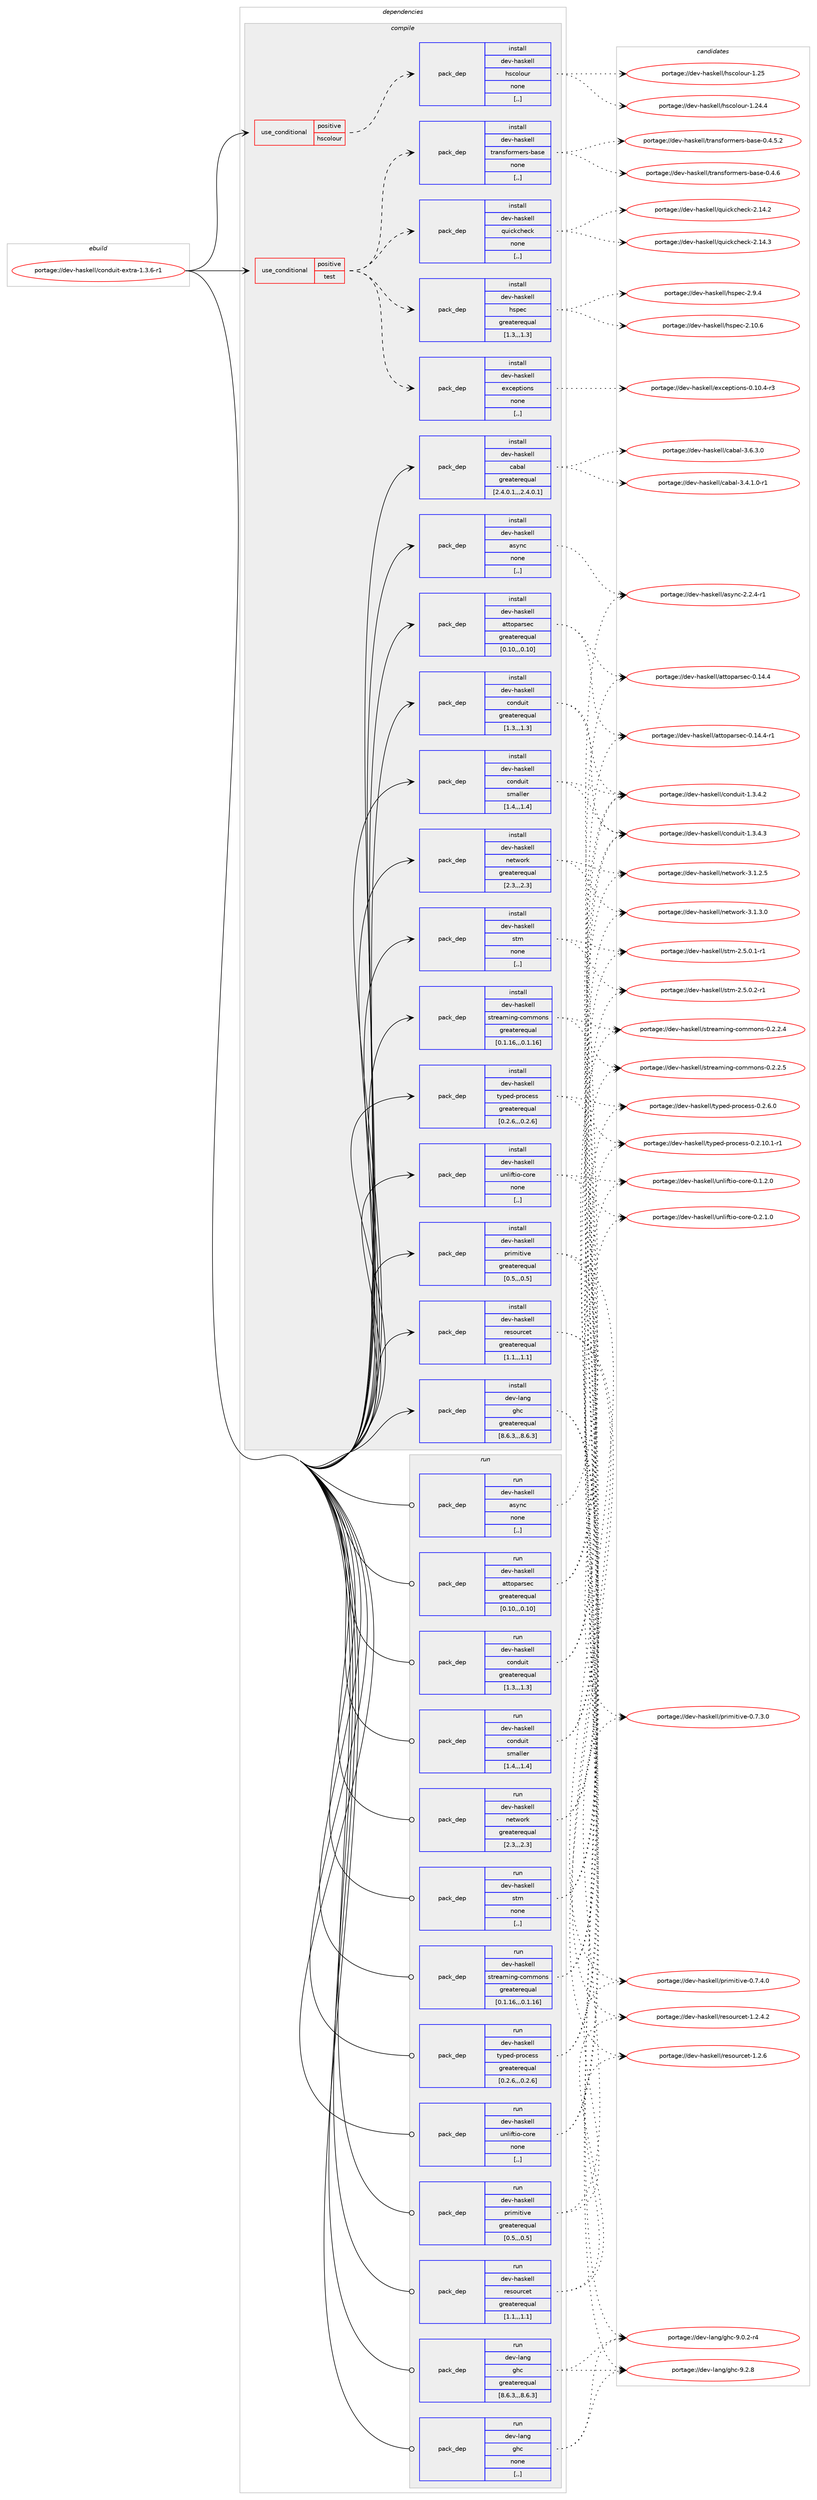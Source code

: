 digraph prolog {

# *************
# Graph options
# *************

newrank=true;
concentrate=true;
compound=true;
graph [rankdir=LR,fontname=Helvetica,fontsize=10,ranksep=1.5];#, ranksep=2.5, nodesep=0.2];
edge  [arrowhead=vee];
node  [fontname=Helvetica,fontsize=10];

# **********
# The ebuild
# **********

subgraph cluster_leftcol {
color=gray;
label=<<i>ebuild</i>>;
id [label="portage://dev-haskell/conduit-extra-1.3.6-r1", color=red, width=4, href="../dev-haskell/conduit-extra-1.3.6-r1.svg"];
}

# ****************
# The dependencies
# ****************

subgraph cluster_midcol {
color=gray;
label=<<i>dependencies</i>>;
subgraph cluster_compile {
fillcolor="#eeeeee";
style=filled;
label=<<i>compile</i>>;
subgraph cond150390 {
dependency572539 [label=<<TABLE BORDER="0" CELLBORDER="1" CELLSPACING="0" CELLPADDING="4"><TR><TD ROWSPAN="3" CELLPADDING="10">use_conditional</TD></TR><TR><TD>positive</TD></TR><TR><TD>hscolour</TD></TR></TABLE>>, shape=none, color=red];
subgraph pack417581 {
dependency572540 [label=<<TABLE BORDER="0" CELLBORDER="1" CELLSPACING="0" CELLPADDING="4" WIDTH="220"><TR><TD ROWSPAN="6" CELLPADDING="30">pack_dep</TD></TR><TR><TD WIDTH="110">install</TD></TR><TR><TD>dev-haskell</TD></TR><TR><TD>hscolour</TD></TR><TR><TD>none</TD></TR><TR><TD>[,,]</TD></TR></TABLE>>, shape=none, color=blue];
}
dependency572539:e -> dependency572540:w [weight=20,style="dashed",arrowhead="vee"];
}
id:e -> dependency572539:w [weight=20,style="solid",arrowhead="vee"];
subgraph cond150391 {
dependency572541 [label=<<TABLE BORDER="0" CELLBORDER="1" CELLSPACING="0" CELLPADDING="4"><TR><TD ROWSPAN="3" CELLPADDING="10">use_conditional</TD></TR><TR><TD>positive</TD></TR><TR><TD>test</TD></TR></TABLE>>, shape=none, color=red];
subgraph pack417582 {
dependency572542 [label=<<TABLE BORDER="0" CELLBORDER="1" CELLSPACING="0" CELLPADDING="4" WIDTH="220"><TR><TD ROWSPAN="6" CELLPADDING="30">pack_dep</TD></TR><TR><TD WIDTH="110">install</TD></TR><TR><TD>dev-haskell</TD></TR><TR><TD>exceptions</TD></TR><TR><TD>none</TD></TR><TR><TD>[,,]</TD></TR></TABLE>>, shape=none, color=blue];
}
dependency572541:e -> dependency572542:w [weight=20,style="dashed",arrowhead="vee"];
subgraph pack417583 {
dependency572543 [label=<<TABLE BORDER="0" CELLBORDER="1" CELLSPACING="0" CELLPADDING="4" WIDTH="220"><TR><TD ROWSPAN="6" CELLPADDING="30">pack_dep</TD></TR><TR><TD WIDTH="110">install</TD></TR><TR><TD>dev-haskell</TD></TR><TR><TD>hspec</TD></TR><TR><TD>greaterequal</TD></TR><TR><TD>[1.3,,,1.3]</TD></TR></TABLE>>, shape=none, color=blue];
}
dependency572541:e -> dependency572543:w [weight=20,style="dashed",arrowhead="vee"];
subgraph pack417584 {
dependency572544 [label=<<TABLE BORDER="0" CELLBORDER="1" CELLSPACING="0" CELLPADDING="4" WIDTH="220"><TR><TD ROWSPAN="6" CELLPADDING="30">pack_dep</TD></TR><TR><TD WIDTH="110">install</TD></TR><TR><TD>dev-haskell</TD></TR><TR><TD>quickcheck</TD></TR><TR><TD>none</TD></TR><TR><TD>[,,]</TD></TR></TABLE>>, shape=none, color=blue];
}
dependency572541:e -> dependency572544:w [weight=20,style="dashed",arrowhead="vee"];
subgraph pack417585 {
dependency572545 [label=<<TABLE BORDER="0" CELLBORDER="1" CELLSPACING="0" CELLPADDING="4" WIDTH="220"><TR><TD ROWSPAN="6" CELLPADDING="30">pack_dep</TD></TR><TR><TD WIDTH="110">install</TD></TR><TR><TD>dev-haskell</TD></TR><TR><TD>transformers-base</TD></TR><TR><TD>none</TD></TR><TR><TD>[,,]</TD></TR></TABLE>>, shape=none, color=blue];
}
dependency572541:e -> dependency572545:w [weight=20,style="dashed",arrowhead="vee"];
}
id:e -> dependency572541:w [weight=20,style="solid",arrowhead="vee"];
subgraph pack417586 {
dependency572546 [label=<<TABLE BORDER="0" CELLBORDER="1" CELLSPACING="0" CELLPADDING="4" WIDTH="220"><TR><TD ROWSPAN="6" CELLPADDING="30">pack_dep</TD></TR><TR><TD WIDTH="110">install</TD></TR><TR><TD>dev-haskell</TD></TR><TR><TD>async</TD></TR><TR><TD>none</TD></TR><TR><TD>[,,]</TD></TR></TABLE>>, shape=none, color=blue];
}
id:e -> dependency572546:w [weight=20,style="solid",arrowhead="vee"];
subgraph pack417587 {
dependency572547 [label=<<TABLE BORDER="0" CELLBORDER="1" CELLSPACING="0" CELLPADDING="4" WIDTH="220"><TR><TD ROWSPAN="6" CELLPADDING="30">pack_dep</TD></TR><TR><TD WIDTH="110">install</TD></TR><TR><TD>dev-haskell</TD></TR><TR><TD>attoparsec</TD></TR><TR><TD>greaterequal</TD></TR><TR><TD>[0.10,,,0.10]</TD></TR></TABLE>>, shape=none, color=blue];
}
id:e -> dependency572547:w [weight=20,style="solid",arrowhead="vee"];
subgraph pack417588 {
dependency572548 [label=<<TABLE BORDER="0" CELLBORDER="1" CELLSPACING="0" CELLPADDING="4" WIDTH="220"><TR><TD ROWSPAN="6" CELLPADDING="30">pack_dep</TD></TR><TR><TD WIDTH="110">install</TD></TR><TR><TD>dev-haskell</TD></TR><TR><TD>cabal</TD></TR><TR><TD>greaterequal</TD></TR><TR><TD>[2.4.0.1,,,2.4.0.1]</TD></TR></TABLE>>, shape=none, color=blue];
}
id:e -> dependency572548:w [weight=20,style="solid",arrowhead="vee"];
subgraph pack417589 {
dependency572549 [label=<<TABLE BORDER="0" CELLBORDER="1" CELLSPACING="0" CELLPADDING="4" WIDTH="220"><TR><TD ROWSPAN="6" CELLPADDING="30">pack_dep</TD></TR><TR><TD WIDTH="110">install</TD></TR><TR><TD>dev-haskell</TD></TR><TR><TD>conduit</TD></TR><TR><TD>greaterequal</TD></TR><TR><TD>[1.3,,,1.3]</TD></TR></TABLE>>, shape=none, color=blue];
}
id:e -> dependency572549:w [weight=20,style="solid",arrowhead="vee"];
subgraph pack417590 {
dependency572550 [label=<<TABLE BORDER="0" CELLBORDER="1" CELLSPACING="0" CELLPADDING="4" WIDTH="220"><TR><TD ROWSPAN="6" CELLPADDING="30">pack_dep</TD></TR><TR><TD WIDTH="110">install</TD></TR><TR><TD>dev-haskell</TD></TR><TR><TD>conduit</TD></TR><TR><TD>smaller</TD></TR><TR><TD>[1.4,,,1.4]</TD></TR></TABLE>>, shape=none, color=blue];
}
id:e -> dependency572550:w [weight=20,style="solid",arrowhead="vee"];
subgraph pack417591 {
dependency572551 [label=<<TABLE BORDER="0" CELLBORDER="1" CELLSPACING="0" CELLPADDING="4" WIDTH="220"><TR><TD ROWSPAN="6" CELLPADDING="30">pack_dep</TD></TR><TR><TD WIDTH="110">install</TD></TR><TR><TD>dev-haskell</TD></TR><TR><TD>network</TD></TR><TR><TD>greaterequal</TD></TR><TR><TD>[2.3,,,2.3]</TD></TR></TABLE>>, shape=none, color=blue];
}
id:e -> dependency572551:w [weight=20,style="solid",arrowhead="vee"];
subgraph pack417592 {
dependency572552 [label=<<TABLE BORDER="0" CELLBORDER="1" CELLSPACING="0" CELLPADDING="4" WIDTH="220"><TR><TD ROWSPAN="6" CELLPADDING="30">pack_dep</TD></TR><TR><TD WIDTH="110">install</TD></TR><TR><TD>dev-haskell</TD></TR><TR><TD>primitive</TD></TR><TR><TD>greaterequal</TD></TR><TR><TD>[0.5,,,0.5]</TD></TR></TABLE>>, shape=none, color=blue];
}
id:e -> dependency572552:w [weight=20,style="solid",arrowhead="vee"];
subgraph pack417593 {
dependency572553 [label=<<TABLE BORDER="0" CELLBORDER="1" CELLSPACING="0" CELLPADDING="4" WIDTH="220"><TR><TD ROWSPAN="6" CELLPADDING="30">pack_dep</TD></TR><TR><TD WIDTH="110">install</TD></TR><TR><TD>dev-haskell</TD></TR><TR><TD>resourcet</TD></TR><TR><TD>greaterequal</TD></TR><TR><TD>[1.1,,,1.1]</TD></TR></TABLE>>, shape=none, color=blue];
}
id:e -> dependency572553:w [weight=20,style="solid",arrowhead="vee"];
subgraph pack417594 {
dependency572554 [label=<<TABLE BORDER="0" CELLBORDER="1" CELLSPACING="0" CELLPADDING="4" WIDTH="220"><TR><TD ROWSPAN="6" CELLPADDING="30">pack_dep</TD></TR><TR><TD WIDTH="110">install</TD></TR><TR><TD>dev-haskell</TD></TR><TR><TD>stm</TD></TR><TR><TD>none</TD></TR><TR><TD>[,,]</TD></TR></TABLE>>, shape=none, color=blue];
}
id:e -> dependency572554:w [weight=20,style="solid",arrowhead="vee"];
subgraph pack417595 {
dependency572555 [label=<<TABLE BORDER="0" CELLBORDER="1" CELLSPACING="0" CELLPADDING="4" WIDTH="220"><TR><TD ROWSPAN="6" CELLPADDING="30">pack_dep</TD></TR><TR><TD WIDTH="110">install</TD></TR><TR><TD>dev-haskell</TD></TR><TR><TD>streaming-commons</TD></TR><TR><TD>greaterequal</TD></TR><TR><TD>[0.1.16,,,0.1.16]</TD></TR></TABLE>>, shape=none, color=blue];
}
id:e -> dependency572555:w [weight=20,style="solid",arrowhead="vee"];
subgraph pack417596 {
dependency572556 [label=<<TABLE BORDER="0" CELLBORDER="1" CELLSPACING="0" CELLPADDING="4" WIDTH="220"><TR><TD ROWSPAN="6" CELLPADDING="30">pack_dep</TD></TR><TR><TD WIDTH="110">install</TD></TR><TR><TD>dev-haskell</TD></TR><TR><TD>typed-process</TD></TR><TR><TD>greaterequal</TD></TR><TR><TD>[0.2.6,,,0.2.6]</TD></TR></TABLE>>, shape=none, color=blue];
}
id:e -> dependency572556:w [weight=20,style="solid",arrowhead="vee"];
subgraph pack417597 {
dependency572557 [label=<<TABLE BORDER="0" CELLBORDER="1" CELLSPACING="0" CELLPADDING="4" WIDTH="220"><TR><TD ROWSPAN="6" CELLPADDING="30">pack_dep</TD></TR><TR><TD WIDTH="110">install</TD></TR><TR><TD>dev-haskell</TD></TR><TR><TD>unliftio-core</TD></TR><TR><TD>none</TD></TR><TR><TD>[,,]</TD></TR></TABLE>>, shape=none, color=blue];
}
id:e -> dependency572557:w [weight=20,style="solid",arrowhead="vee"];
subgraph pack417598 {
dependency572558 [label=<<TABLE BORDER="0" CELLBORDER="1" CELLSPACING="0" CELLPADDING="4" WIDTH="220"><TR><TD ROWSPAN="6" CELLPADDING="30">pack_dep</TD></TR><TR><TD WIDTH="110">install</TD></TR><TR><TD>dev-lang</TD></TR><TR><TD>ghc</TD></TR><TR><TD>greaterequal</TD></TR><TR><TD>[8.6.3,,,8.6.3]</TD></TR></TABLE>>, shape=none, color=blue];
}
id:e -> dependency572558:w [weight=20,style="solid",arrowhead="vee"];
}
subgraph cluster_compileandrun {
fillcolor="#eeeeee";
style=filled;
label=<<i>compile and run</i>>;
}
subgraph cluster_run {
fillcolor="#eeeeee";
style=filled;
label=<<i>run</i>>;
subgraph pack417599 {
dependency572559 [label=<<TABLE BORDER="0" CELLBORDER="1" CELLSPACING="0" CELLPADDING="4" WIDTH="220"><TR><TD ROWSPAN="6" CELLPADDING="30">pack_dep</TD></TR><TR><TD WIDTH="110">run</TD></TR><TR><TD>dev-haskell</TD></TR><TR><TD>async</TD></TR><TR><TD>none</TD></TR><TR><TD>[,,]</TD></TR></TABLE>>, shape=none, color=blue];
}
id:e -> dependency572559:w [weight=20,style="solid",arrowhead="odot"];
subgraph pack417600 {
dependency572560 [label=<<TABLE BORDER="0" CELLBORDER="1" CELLSPACING="0" CELLPADDING="4" WIDTH="220"><TR><TD ROWSPAN="6" CELLPADDING="30">pack_dep</TD></TR><TR><TD WIDTH="110">run</TD></TR><TR><TD>dev-haskell</TD></TR><TR><TD>attoparsec</TD></TR><TR><TD>greaterequal</TD></TR><TR><TD>[0.10,,,0.10]</TD></TR></TABLE>>, shape=none, color=blue];
}
id:e -> dependency572560:w [weight=20,style="solid",arrowhead="odot"];
subgraph pack417601 {
dependency572561 [label=<<TABLE BORDER="0" CELLBORDER="1" CELLSPACING="0" CELLPADDING="4" WIDTH="220"><TR><TD ROWSPAN="6" CELLPADDING="30">pack_dep</TD></TR><TR><TD WIDTH="110">run</TD></TR><TR><TD>dev-haskell</TD></TR><TR><TD>conduit</TD></TR><TR><TD>greaterequal</TD></TR><TR><TD>[1.3,,,1.3]</TD></TR></TABLE>>, shape=none, color=blue];
}
id:e -> dependency572561:w [weight=20,style="solid",arrowhead="odot"];
subgraph pack417602 {
dependency572562 [label=<<TABLE BORDER="0" CELLBORDER="1" CELLSPACING="0" CELLPADDING="4" WIDTH="220"><TR><TD ROWSPAN="6" CELLPADDING="30">pack_dep</TD></TR><TR><TD WIDTH="110">run</TD></TR><TR><TD>dev-haskell</TD></TR><TR><TD>conduit</TD></TR><TR><TD>smaller</TD></TR><TR><TD>[1.4,,,1.4]</TD></TR></TABLE>>, shape=none, color=blue];
}
id:e -> dependency572562:w [weight=20,style="solid",arrowhead="odot"];
subgraph pack417603 {
dependency572563 [label=<<TABLE BORDER="0" CELLBORDER="1" CELLSPACING="0" CELLPADDING="4" WIDTH="220"><TR><TD ROWSPAN="6" CELLPADDING="30">pack_dep</TD></TR><TR><TD WIDTH="110">run</TD></TR><TR><TD>dev-haskell</TD></TR><TR><TD>network</TD></TR><TR><TD>greaterequal</TD></TR><TR><TD>[2.3,,,2.3]</TD></TR></TABLE>>, shape=none, color=blue];
}
id:e -> dependency572563:w [weight=20,style="solid",arrowhead="odot"];
subgraph pack417604 {
dependency572564 [label=<<TABLE BORDER="0" CELLBORDER="1" CELLSPACING="0" CELLPADDING="4" WIDTH="220"><TR><TD ROWSPAN="6" CELLPADDING="30">pack_dep</TD></TR><TR><TD WIDTH="110">run</TD></TR><TR><TD>dev-haskell</TD></TR><TR><TD>primitive</TD></TR><TR><TD>greaterequal</TD></TR><TR><TD>[0.5,,,0.5]</TD></TR></TABLE>>, shape=none, color=blue];
}
id:e -> dependency572564:w [weight=20,style="solid",arrowhead="odot"];
subgraph pack417605 {
dependency572565 [label=<<TABLE BORDER="0" CELLBORDER="1" CELLSPACING="0" CELLPADDING="4" WIDTH="220"><TR><TD ROWSPAN="6" CELLPADDING="30">pack_dep</TD></TR><TR><TD WIDTH="110">run</TD></TR><TR><TD>dev-haskell</TD></TR><TR><TD>resourcet</TD></TR><TR><TD>greaterequal</TD></TR><TR><TD>[1.1,,,1.1]</TD></TR></TABLE>>, shape=none, color=blue];
}
id:e -> dependency572565:w [weight=20,style="solid",arrowhead="odot"];
subgraph pack417606 {
dependency572566 [label=<<TABLE BORDER="0" CELLBORDER="1" CELLSPACING="0" CELLPADDING="4" WIDTH="220"><TR><TD ROWSPAN="6" CELLPADDING="30">pack_dep</TD></TR><TR><TD WIDTH="110">run</TD></TR><TR><TD>dev-haskell</TD></TR><TR><TD>stm</TD></TR><TR><TD>none</TD></TR><TR><TD>[,,]</TD></TR></TABLE>>, shape=none, color=blue];
}
id:e -> dependency572566:w [weight=20,style="solid",arrowhead="odot"];
subgraph pack417607 {
dependency572567 [label=<<TABLE BORDER="0" CELLBORDER="1" CELLSPACING="0" CELLPADDING="4" WIDTH="220"><TR><TD ROWSPAN="6" CELLPADDING="30">pack_dep</TD></TR><TR><TD WIDTH="110">run</TD></TR><TR><TD>dev-haskell</TD></TR><TR><TD>streaming-commons</TD></TR><TR><TD>greaterequal</TD></TR><TR><TD>[0.1.16,,,0.1.16]</TD></TR></TABLE>>, shape=none, color=blue];
}
id:e -> dependency572567:w [weight=20,style="solid",arrowhead="odot"];
subgraph pack417608 {
dependency572568 [label=<<TABLE BORDER="0" CELLBORDER="1" CELLSPACING="0" CELLPADDING="4" WIDTH="220"><TR><TD ROWSPAN="6" CELLPADDING="30">pack_dep</TD></TR><TR><TD WIDTH="110">run</TD></TR><TR><TD>dev-haskell</TD></TR><TR><TD>typed-process</TD></TR><TR><TD>greaterequal</TD></TR><TR><TD>[0.2.6,,,0.2.6]</TD></TR></TABLE>>, shape=none, color=blue];
}
id:e -> dependency572568:w [weight=20,style="solid",arrowhead="odot"];
subgraph pack417609 {
dependency572569 [label=<<TABLE BORDER="0" CELLBORDER="1" CELLSPACING="0" CELLPADDING="4" WIDTH="220"><TR><TD ROWSPAN="6" CELLPADDING="30">pack_dep</TD></TR><TR><TD WIDTH="110">run</TD></TR><TR><TD>dev-haskell</TD></TR><TR><TD>unliftio-core</TD></TR><TR><TD>none</TD></TR><TR><TD>[,,]</TD></TR></TABLE>>, shape=none, color=blue];
}
id:e -> dependency572569:w [weight=20,style="solid",arrowhead="odot"];
subgraph pack417610 {
dependency572570 [label=<<TABLE BORDER="0" CELLBORDER="1" CELLSPACING="0" CELLPADDING="4" WIDTH="220"><TR><TD ROWSPAN="6" CELLPADDING="30">pack_dep</TD></TR><TR><TD WIDTH="110">run</TD></TR><TR><TD>dev-lang</TD></TR><TR><TD>ghc</TD></TR><TR><TD>greaterequal</TD></TR><TR><TD>[8.6.3,,,8.6.3]</TD></TR></TABLE>>, shape=none, color=blue];
}
id:e -> dependency572570:w [weight=20,style="solid",arrowhead="odot"];
subgraph pack417611 {
dependency572571 [label=<<TABLE BORDER="0" CELLBORDER="1" CELLSPACING="0" CELLPADDING="4" WIDTH="220"><TR><TD ROWSPAN="6" CELLPADDING="30">pack_dep</TD></TR><TR><TD WIDTH="110">run</TD></TR><TR><TD>dev-lang</TD></TR><TR><TD>ghc</TD></TR><TR><TD>none</TD></TR><TR><TD>[,,]</TD></TR></TABLE>>, shape=none, color=blue];
}
id:e -> dependency572571:w [weight=20,style="solid",arrowhead="odot"];
}
}

# **************
# The candidates
# **************

subgraph cluster_choices {
rank=same;
color=gray;
label=<<i>candidates</i>>;

subgraph choice417581 {
color=black;
nodesep=1;
choice100101118451049711510710110810847104115991111081111171144549465053 [label="portage://dev-haskell/hscolour-1.25", color=red, width=4,href="../dev-haskell/hscolour-1.25.svg"];
choice1001011184510497115107101108108471041159911110811111711445494650524652 [label="portage://dev-haskell/hscolour-1.24.4", color=red, width=4,href="../dev-haskell/hscolour-1.24.4.svg"];
dependency572540:e -> choice100101118451049711510710110810847104115991111081111171144549465053:w [style=dotted,weight="100"];
dependency572540:e -> choice1001011184510497115107101108108471041159911110811111711445494650524652:w [style=dotted,weight="100"];
}
subgraph choice417582 {
color=black;
nodesep=1;
choice10010111845104971151071011081084710112099101112116105111110115454846494846524511451 [label="portage://dev-haskell/exceptions-0.10.4-r3", color=red, width=4,href="../dev-haskell/exceptions-0.10.4-r3.svg"];
dependency572542:e -> choice10010111845104971151071011081084710112099101112116105111110115454846494846524511451:w [style=dotted,weight="100"];
}
subgraph choice417583 {
color=black;
nodesep=1;
choice1001011184510497115107101108108471041151121019945504649484654 [label="portage://dev-haskell/hspec-2.10.6", color=red, width=4,href="../dev-haskell/hspec-2.10.6.svg"];
choice10010111845104971151071011081084710411511210199455046574652 [label="portage://dev-haskell/hspec-2.9.4", color=red, width=4,href="../dev-haskell/hspec-2.9.4.svg"];
dependency572543:e -> choice1001011184510497115107101108108471041151121019945504649484654:w [style=dotted,weight="100"];
dependency572543:e -> choice10010111845104971151071011081084710411511210199455046574652:w [style=dotted,weight="100"];
}
subgraph choice417584 {
color=black;
nodesep=1;
choice10010111845104971151071011081084711311710599107991041019910745504649524651 [label="portage://dev-haskell/quickcheck-2.14.3", color=red, width=4,href="../dev-haskell/quickcheck-2.14.3.svg"];
choice10010111845104971151071011081084711311710599107991041019910745504649524650 [label="portage://dev-haskell/quickcheck-2.14.2", color=red, width=4,href="../dev-haskell/quickcheck-2.14.2.svg"];
dependency572544:e -> choice10010111845104971151071011081084711311710599107991041019910745504649524651:w [style=dotted,weight="100"];
dependency572544:e -> choice10010111845104971151071011081084711311710599107991041019910745504649524650:w [style=dotted,weight="100"];
}
subgraph choice417585 {
color=black;
nodesep=1;
choice10010111845104971151071011081084711611497110115102111114109101114115459897115101454846524654 [label="portage://dev-haskell/transformers-base-0.4.6", color=red, width=4,href="../dev-haskell/transformers-base-0.4.6.svg"];
choice100101118451049711510710110810847116114971101151021111141091011141154598971151014548465246534650 [label="portage://dev-haskell/transformers-base-0.4.5.2", color=red, width=4,href="../dev-haskell/transformers-base-0.4.5.2.svg"];
dependency572545:e -> choice10010111845104971151071011081084711611497110115102111114109101114115459897115101454846524654:w [style=dotted,weight="100"];
dependency572545:e -> choice100101118451049711510710110810847116114971101151021111141091011141154598971151014548465246534650:w [style=dotted,weight="100"];
}
subgraph choice417586 {
color=black;
nodesep=1;
choice10010111845104971151071011081084797115121110994550465046524511449 [label="portage://dev-haskell/async-2.2.4-r1", color=red, width=4,href="../dev-haskell/async-2.2.4-r1.svg"];
dependency572546:e -> choice10010111845104971151071011081084797115121110994550465046524511449:w [style=dotted,weight="100"];
}
subgraph choice417587 {
color=black;
nodesep=1;
choice100101118451049711510710110810847971161161111129711411510199454846495246524511449 [label="portage://dev-haskell/attoparsec-0.14.4-r1", color=red, width=4,href="../dev-haskell/attoparsec-0.14.4-r1.svg"];
choice10010111845104971151071011081084797116116111112971141151019945484649524652 [label="portage://dev-haskell/attoparsec-0.14.4", color=red, width=4,href="../dev-haskell/attoparsec-0.14.4.svg"];
dependency572547:e -> choice100101118451049711510710110810847971161161111129711411510199454846495246524511449:w [style=dotted,weight="100"];
dependency572547:e -> choice10010111845104971151071011081084797116116111112971141151019945484649524652:w [style=dotted,weight="100"];
}
subgraph choice417588 {
color=black;
nodesep=1;
choice100101118451049711510710110810847999798971084551465446514648 [label="portage://dev-haskell/cabal-3.6.3.0", color=red, width=4,href="../dev-haskell/cabal-3.6.3.0.svg"];
choice1001011184510497115107101108108479997989710845514652464946484511449 [label="portage://dev-haskell/cabal-3.4.1.0-r1", color=red, width=4,href="../dev-haskell/cabal-3.4.1.0-r1.svg"];
dependency572548:e -> choice100101118451049711510710110810847999798971084551465446514648:w [style=dotted,weight="100"];
dependency572548:e -> choice1001011184510497115107101108108479997989710845514652464946484511449:w [style=dotted,weight="100"];
}
subgraph choice417589 {
color=black;
nodesep=1;
choice100101118451049711510710110810847991111101001171051164549465146524651 [label="portage://dev-haskell/conduit-1.3.4.3", color=red, width=4,href="../dev-haskell/conduit-1.3.4.3.svg"];
choice100101118451049711510710110810847991111101001171051164549465146524650 [label="portage://dev-haskell/conduit-1.3.4.2", color=red, width=4,href="../dev-haskell/conduit-1.3.4.2.svg"];
dependency572549:e -> choice100101118451049711510710110810847991111101001171051164549465146524651:w [style=dotted,weight="100"];
dependency572549:e -> choice100101118451049711510710110810847991111101001171051164549465146524650:w [style=dotted,weight="100"];
}
subgraph choice417590 {
color=black;
nodesep=1;
choice100101118451049711510710110810847991111101001171051164549465146524651 [label="portage://dev-haskell/conduit-1.3.4.3", color=red, width=4,href="../dev-haskell/conduit-1.3.4.3.svg"];
choice100101118451049711510710110810847991111101001171051164549465146524650 [label="portage://dev-haskell/conduit-1.3.4.2", color=red, width=4,href="../dev-haskell/conduit-1.3.4.2.svg"];
dependency572550:e -> choice100101118451049711510710110810847991111101001171051164549465146524651:w [style=dotted,weight="100"];
dependency572550:e -> choice100101118451049711510710110810847991111101001171051164549465146524650:w [style=dotted,weight="100"];
}
subgraph choice417591 {
color=black;
nodesep=1;
choice1001011184510497115107101108108471101011161191111141074551464946514648 [label="portage://dev-haskell/network-3.1.3.0", color=red, width=4,href="../dev-haskell/network-3.1.3.0.svg"];
choice1001011184510497115107101108108471101011161191111141074551464946504653 [label="portage://dev-haskell/network-3.1.2.5", color=red, width=4,href="../dev-haskell/network-3.1.2.5.svg"];
dependency572551:e -> choice1001011184510497115107101108108471101011161191111141074551464946514648:w [style=dotted,weight="100"];
dependency572551:e -> choice1001011184510497115107101108108471101011161191111141074551464946504653:w [style=dotted,weight="100"];
}
subgraph choice417592 {
color=black;
nodesep=1;
choice1001011184510497115107101108108471121141051091051161051181014548465546524648 [label="portage://dev-haskell/primitive-0.7.4.0", color=red, width=4,href="../dev-haskell/primitive-0.7.4.0.svg"];
choice1001011184510497115107101108108471121141051091051161051181014548465546514648 [label="portage://dev-haskell/primitive-0.7.3.0", color=red, width=4,href="../dev-haskell/primitive-0.7.3.0.svg"];
dependency572552:e -> choice1001011184510497115107101108108471121141051091051161051181014548465546524648:w [style=dotted,weight="100"];
dependency572552:e -> choice1001011184510497115107101108108471121141051091051161051181014548465546514648:w [style=dotted,weight="100"];
}
subgraph choice417593 {
color=black;
nodesep=1;
choice10010111845104971151071011081084711410111511111711499101116454946504654 [label="portage://dev-haskell/resourcet-1.2.6", color=red, width=4,href="../dev-haskell/resourcet-1.2.6.svg"];
choice100101118451049711510710110810847114101115111117114991011164549465046524650 [label="portage://dev-haskell/resourcet-1.2.4.2", color=red, width=4,href="../dev-haskell/resourcet-1.2.4.2.svg"];
dependency572553:e -> choice10010111845104971151071011081084711410111511111711499101116454946504654:w [style=dotted,weight="100"];
dependency572553:e -> choice100101118451049711510710110810847114101115111117114991011164549465046524650:w [style=dotted,weight="100"];
}
subgraph choice417594 {
color=black;
nodesep=1;
choice10010111845104971151071011081084711511610945504653464846504511449 [label="portage://dev-haskell/stm-2.5.0.2-r1", color=red, width=4,href="../dev-haskell/stm-2.5.0.2-r1.svg"];
choice10010111845104971151071011081084711511610945504653464846494511449 [label="portage://dev-haskell/stm-2.5.0.1-r1", color=red, width=4,href="../dev-haskell/stm-2.5.0.1-r1.svg"];
dependency572554:e -> choice10010111845104971151071011081084711511610945504653464846504511449:w [style=dotted,weight="100"];
dependency572554:e -> choice10010111845104971151071011081084711511610945504653464846494511449:w [style=dotted,weight="100"];
}
subgraph choice417595 {
color=black;
nodesep=1;
choice1001011184510497115107101108108471151161141019710910511010345991111091091111101154548465046504653 [label="portage://dev-haskell/streaming-commons-0.2.2.5", color=red, width=4,href="../dev-haskell/streaming-commons-0.2.2.5.svg"];
choice1001011184510497115107101108108471151161141019710910511010345991111091091111101154548465046504652 [label="portage://dev-haskell/streaming-commons-0.2.2.4", color=red, width=4,href="../dev-haskell/streaming-commons-0.2.2.4.svg"];
dependency572555:e -> choice1001011184510497115107101108108471151161141019710910511010345991111091091111101154548465046504653:w [style=dotted,weight="100"];
dependency572555:e -> choice1001011184510497115107101108108471151161141019710910511010345991111091091111101154548465046504652:w [style=dotted,weight="100"];
}
subgraph choice417596 {
color=black;
nodesep=1;
choice10010111845104971151071011081084711612111210110045112114111991011151154548465046494846494511449 [label="portage://dev-haskell/typed-process-0.2.10.1-r1", color=red, width=4,href="../dev-haskell/typed-process-0.2.10.1-r1.svg"];
choice10010111845104971151071011081084711612111210110045112114111991011151154548465046544648 [label="portage://dev-haskell/typed-process-0.2.6.0", color=red, width=4,href="../dev-haskell/typed-process-0.2.6.0.svg"];
dependency572556:e -> choice10010111845104971151071011081084711612111210110045112114111991011151154548465046494846494511449:w [style=dotted,weight="100"];
dependency572556:e -> choice10010111845104971151071011081084711612111210110045112114111991011151154548465046544648:w [style=dotted,weight="100"];
}
subgraph choice417597 {
color=black;
nodesep=1;
choice10010111845104971151071011081084711711010810510211610511145991111141014548465046494648 [label="portage://dev-haskell/unliftio-core-0.2.1.0", color=red, width=4,href="../dev-haskell/unliftio-core-0.2.1.0.svg"];
choice10010111845104971151071011081084711711010810510211610511145991111141014548464946504648 [label="portage://dev-haskell/unliftio-core-0.1.2.0", color=red, width=4,href="../dev-haskell/unliftio-core-0.1.2.0.svg"];
dependency572557:e -> choice10010111845104971151071011081084711711010810510211610511145991111141014548465046494648:w [style=dotted,weight="100"];
dependency572557:e -> choice10010111845104971151071011081084711711010810510211610511145991111141014548464946504648:w [style=dotted,weight="100"];
}
subgraph choice417598 {
color=black;
nodesep=1;
choice10010111845108971101034710310499455746504656 [label="portage://dev-lang/ghc-9.2.8", color=red, width=4,href="../dev-lang/ghc-9.2.8.svg"];
choice100101118451089711010347103104994557464846504511452 [label="portage://dev-lang/ghc-9.0.2-r4", color=red, width=4,href="../dev-lang/ghc-9.0.2-r4.svg"];
dependency572558:e -> choice10010111845108971101034710310499455746504656:w [style=dotted,weight="100"];
dependency572558:e -> choice100101118451089711010347103104994557464846504511452:w [style=dotted,weight="100"];
}
subgraph choice417599 {
color=black;
nodesep=1;
choice10010111845104971151071011081084797115121110994550465046524511449 [label="portage://dev-haskell/async-2.2.4-r1", color=red, width=4,href="../dev-haskell/async-2.2.4-r1.svg"];
dependency572559:e -> choice10010111845104971151071011081084797115121110994550465046524511449:w [style=dotted,weight="100"];
}
subgraph choice417600 {
color=black;
nodesep=1;
choice100101118451049711510710110810847971161161111129711411510199454846495246524511449 [label="portage://dev-haskell/attoparsec-0.14.4-r1", color=red, width=4,href="../dev-haskell/attoparsec-0.14.4-r1.svg"];
choice10010111845104971151071011081084797116116111112971141151019945484649524652 [label="portage://dev-haskell/attoparsec-0.14.4", color=red, width=4,href="../dev-haskell/attoparsec-0.14.4.svg"];
dependency572560:e -> choice100101118451049711510710110810847971161161111129711411510199454846495246524511449:w [style=dotted,weight="100"];
dependency572560:e -> choice10010111845104971151071011081084797116116111112971141151019945484649524652:w [style=dotted,weight="100"];
}
subgraph choice417601 {
color=black;
nodesep=1;
choice100101118451049711510710110810847991111101001171051164549465146524651 [label="portage://dev-haskell/conduit-1.3.4.3", color=red, width=4,href="../dev-haskell/conduit-1.3.4.3.svg"];
choice100101118451049711510710110810847991111101001171051164549465146524650 [label="portage://dev-haskell/conduit-1.3.4.2", color=red, width=4,href="../dev-haskell/conduit-1.3.4.2.svg"];
dependency572561:e -> choice100101118451049711510710110810847991111101001171051164549465146524651:w [style=dotted,weight="100"];
dependency572561:e -> choice100101118451049711510710110810847991111101001171051164549465146524650:w [style=dotted,weight="100"];
}
subgraph choice417602 {
color=black;
nodesep=1;
choice100101118451049711510710110810847991111101001171051164549465146524651 [label="portage://dev-haskell/conduit-1.3.4.3", color=red, width=4,href="../dev-haskell/conduit-1.3.4.3.svg"];
choice100101118451049711510710110810847991111101001171051164549465146524650 [label="portage://dev-haskell/conduit-1.3.4.2", color=red, width=4,href="../dev-haskell/conduit-1.3.4.2.svg"];
dependency572562:e -> choice100101118451049711510710110810847991111101001171051164549465146524651:w [style=dotted,weight="100"];
dependency572562:e -> choice100101118451049711510710110810847991111101001171051164549465146524650:w [style=dotted,weight="100"];
}
subgraph choice417603 {
color=black;
nodesep=1;
choice1001011184510497115107101108108471101011161191111141074551464946514648 [label="portage://dev-haskell/network-3.1.3.0", color=red, width=4,href="../dev-haskell/network-3.1.3.0.svg"];
choice1001011184510497115107101108108471101011161191111141074551464946504653 [label="portage://dev-haskell/network-3.1.2.5", color=red, width=4,href="../dev-haskell/network-3.1.2.5.svg"];
dependency572563:e -> choice1001011184510497115107101108108471101011161191111141074551464946514648:w [style=dotted,weight="100"];
dependency572563:e -> choice1001011184510497115107101108108471101011161191111141074551464946504653:w [style=dotted,weight="100"];
}
subgraph choice417604 {
color=black;
nodesep=1;
choice1001011184510497115107101108108471121141051091051161051181014548465546524648 [label="portage://dev-haskell/primitive-0.7.4.0", color=red, width=4,href="../dev-haskell/primitive-0.7.4.0.svg"];
choice1001011184510497115107101108108471121141051091051161051181014548465546514648 [label="portage://dev-haskell/primitive-0.7.3.0", color=red, width=4,href="../dev-haskell/primitive-0.7.3.0.svg"];
dependency572564:e -> choice1001011184510497115107101108108471121141051091051161051181014548465546524648:w [style=dotted,weight="100"];
dependency572564:e -> choice1001011184510497115107101108108471121141051091051161051181014548465546514648:w [style=dotted,weight="100"];
}
subgraph choice417605 {
color=black;
nodesep=1;
choice10010111845104971151071011081084711410111511111711499101116454946504654 [label="portage://dev-haskell/resourcet-1.2.6", color=red, width=4,href="../dev-haskell/resourcet-1.2.6.svg"];
choice100101118451049711510710110810847114101115111117114991011164549465046524650 [label="portage://dev-haskell/resourcet-1.2.4.2", color=red, width=4,href="../dev-haskell/resourcet-1.2.4.2.svg"];
dependency572565:e -> choice10010111845104971151071011081084711410111511111711499101116454946504654:w [style=dotted,weight="100"];
dependency572565:e -> choice100101118451049711510710110810847114101115111117114991011164549465046524650:w [style=dotted,weight="100"];
}
subgraph choice417606 {
color=black;
nodesep=1;
choice10010111845104971151071011081084711511610945504653464846504511449 [label="portage://dev-haskell/stm-2.5.0.2-r1", color=red, width=4,href="../dev-haskell/stm-2.5.0.2-r1.svg"];
choice10010111845104971151071011081084711511610945504653464846494511449 [label="portage://dev-haskell/stm-2.5.0.1-r1", color=red, width=4,href="../dev-haskell/stm-2.5.0.1-r1.svg"];
dependency572566:e -> choice10010111845104971151071011081084711511610945504653464846504511449:w [style=dotted,weight="100"];
dependency572566:e -> choice10010111845104971151071011081084711511610945504653464846494511449:w [style=dotted,weight="100"];
}
subgraph choice417607 {
color=black;
nodesep=1;
choice1001011184510497115107101108108471151161141019710910511010345991111091091111101154548465046504653 [label="portage://dev-haskell/streaming-commons-0.2.2.5", color=red, width=4,href="../dev-haskell/streaming-commons-0.2.2.5.svg"];
choice1001011184510497115107101108108471151161141019710910511010345991111091091111101154548465046504652 [label="portage://dev-haskell/streaming-commons-0.2.2.4", color=red, width=4,href="../dev-haskell/streaming-commons-0.2.2.4.svg"];
dependency572567:e -> choice1001011184510497115107101108108471151161141019710910511010345991111091091111101154548465046504653:w [style=dotted,weight="100"];
dependency572567:e -> choice1001011184510497115107101108108471151161141019710910511010345991111091091111101154548465046504652:w [style=dotted,weight="100"];
}
subgraph choice417608 {
color=black;
nodesep=1;
choice10010111845104971151071011081084711612111210110045112114111991011151154548465046494846494511449 [label="portage://dev-haskell/typed-process-0.2.10.1-r1", color=red, width=4,href="../dev-haskell/typed-process-0.2.10.1-r1.svg"];
choice10010111845104971151071011081084711612111210110045112114111991011151154548465046544648 [label="portage://dev-haskell/typed-process-0.2.6.0", color=red, width=4,href="../dev-haskell/typed-process-0.2.6.0.svg"];
dependency572568:e -> choice10010111845104971151071011081084711612111210110045112114111991011151154548465046494846494511449:w [style=dotted,weight="100"];
dependency572568:e -> choice10010111845104971151071011081084711612111210110045112114111991011151154548465046544648:w [style=dotted,weight="100"];
}
subgraph choice417609 {
color=black;
nodesep=1;
choice10010111845104971151071011081084711711010810510211610511145991111141014548465046494648 [label="portage://dev-haskell/unliftio-core-0.2.1.0", color=red, width=4,href="../dev-haskell/unliftio-core-0.2.1.0.svg"];
choice10010111845104971151071011081084711711010810510211610511145991111141014548464946504648 [label="portage://dev-haskell/unliftio-core-0.1.2.0", color=red, width=4,href="../dev-haskell/unliftio-core-0.1.2.0.svg"];
dependency572569:e -> choice10010111845104971151071011081084711711010810510211610511145991111141014548465046494648:w [style=dotted,weight="100"];
dependency572569:e -> choice10010111845104971151071011081084711711010810510211610511145991111141014548464946504648:w [style=dotted,weight="100"];
}
subgraph choice417610 {
color=black;
nodesep=1;
choice10010111845108971101034710310499455746504656 [label="portage://dev-lang/ghc-9.2.8", color=red, width=4,href="../dev-lang/ghc-9.2.8.svg"];
choice100101118451089711010347103104994557464846504511452 [label="portage://dev-lang/ghc-9.0.2-r4", color=red, width=4,href="../dev-lang/ghc-9.0.2-r4.svg"];
dependency572570:e -> choice10010111845108971101034710310499455746504656:w [style=dotted,weight="100"];
dependency572570:e -> choice100101118451089711010347103104994557464846504511452:w [style=dotted,weight="100"];
}
subgraph choice417611 {
color=black;
nodesep=1;
choice10010111845108971101034710310499455746504656 [label="portage://dev-lang/ghc-9.2.8", color=red, width=4,href="../dev-lang/ghc-9.2.8.svg"];
choice100101118451089711010347103104994557464846504511452 [label="portage://dev-lang/ghc-9.0.2-r4", color=red, width=4,href="../dev-lang/ghc-9.0.2-r4.svg"];
dependency572571:e -> choice10010111845108971101034710310499455746504656:w [style=dotted,weight="100"];
dependency572571:e -> choice100101118451089711010347103104994557464846504511452:w [style=dotted,weight="100"];
}
}

}
